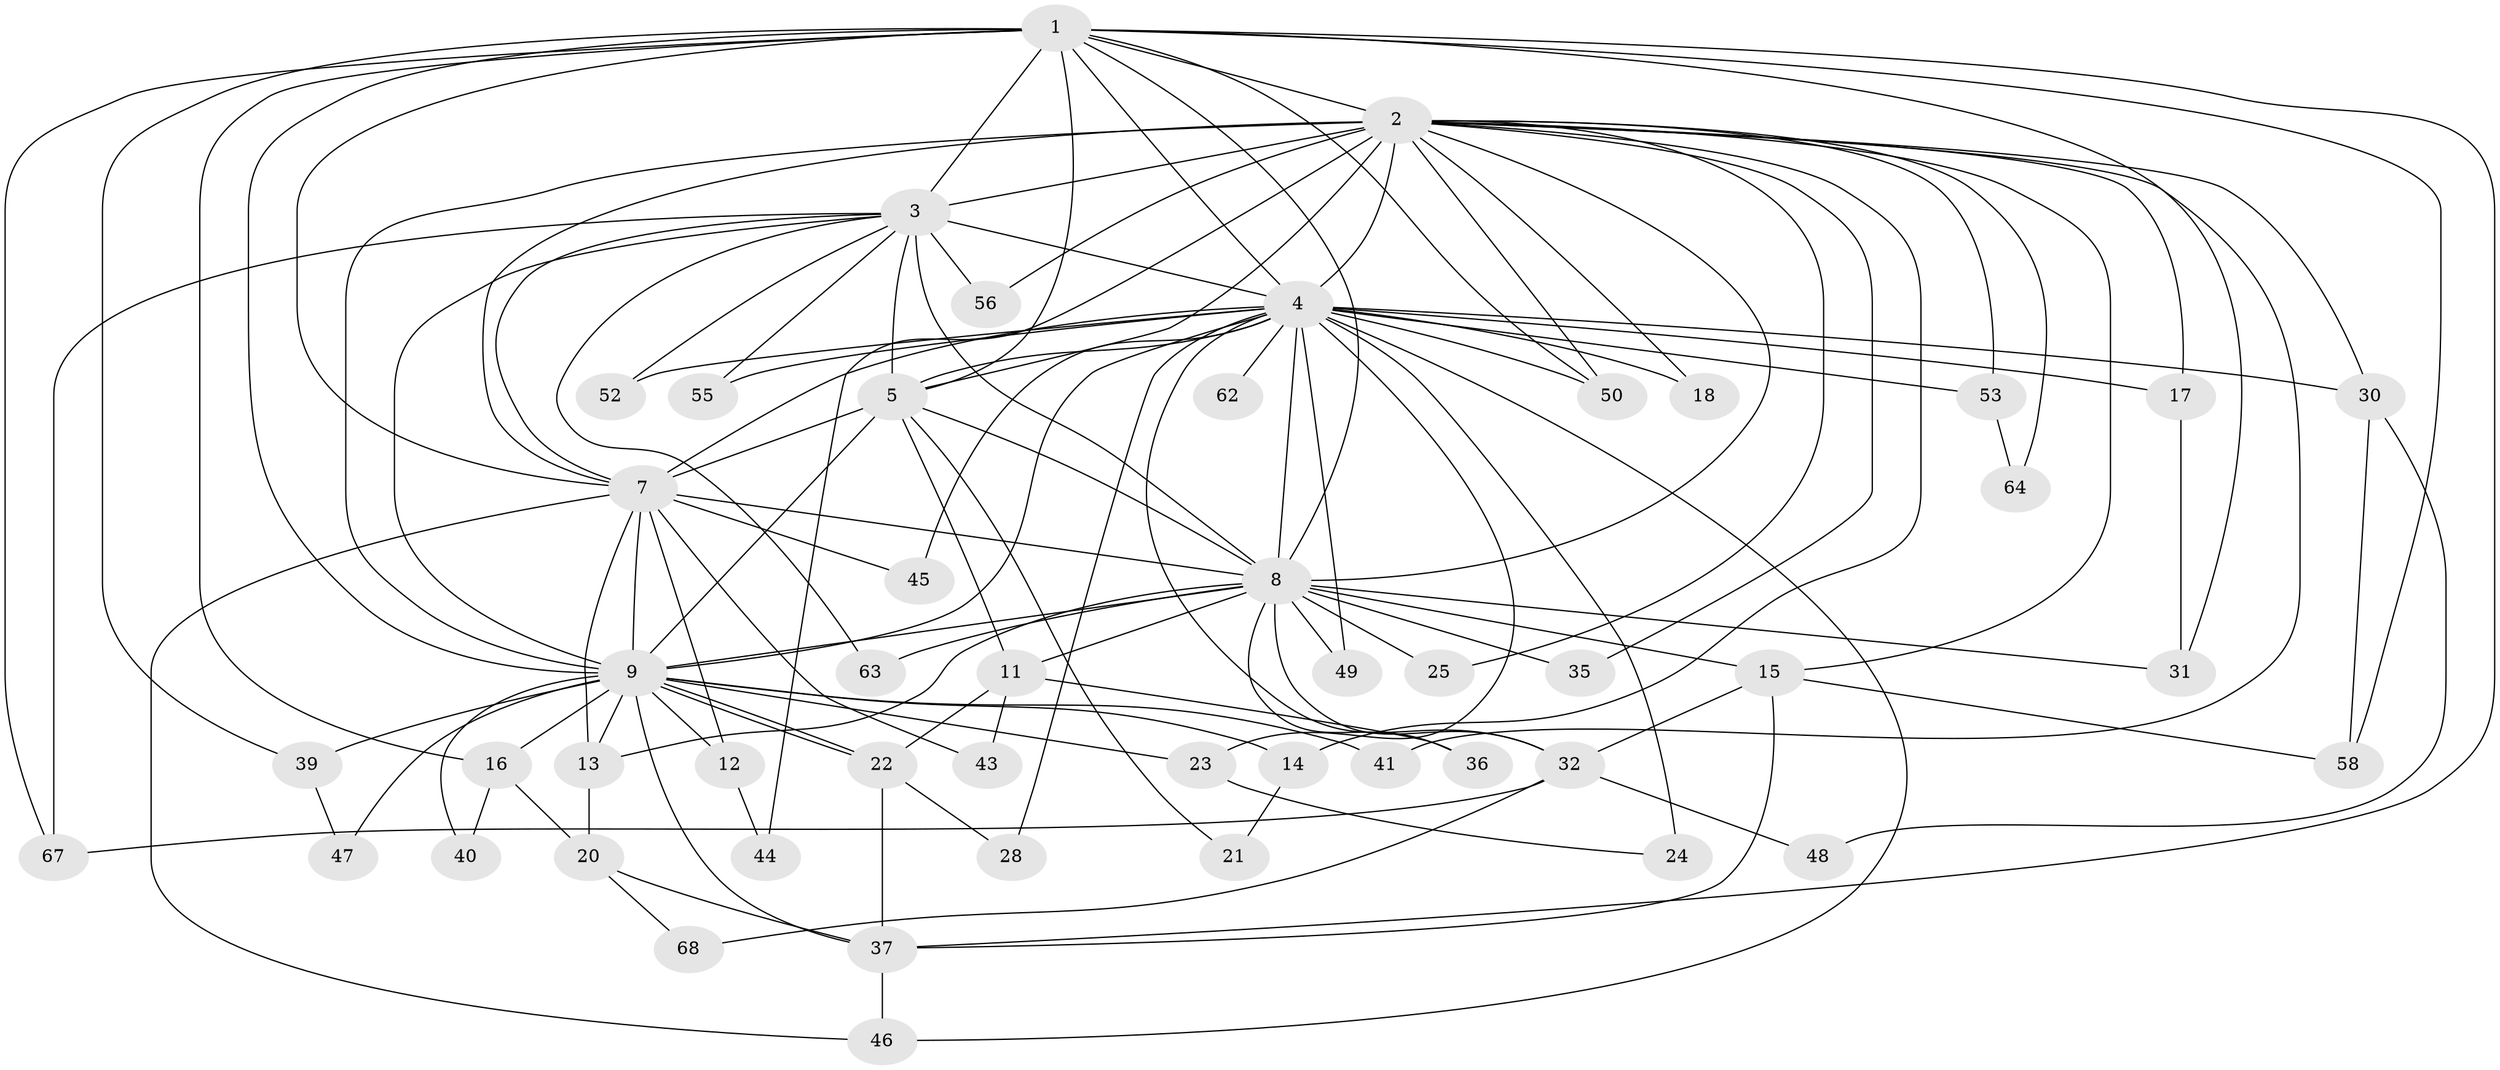 // Generated by graph-tools (version 1.1) at 2025/23/03/03/25 07:23:42]
// undirected, 50 vertices, 122 edges
graph export_dot {
graph [start="1"]
  node [color=gray90,style=filled];
  1 [super="+26"];
  2 [super="+6"];
  3 [super="+34"];
  4 [super="+10"];
  5 [super="+42"];
  7 [super="+29"];
  8 [super="+59"];
  9 [super="+66"];
  11;
  12;
  13 [super="+19"];
  14;
  15 [super="+69"];
  16 [super="+27"];
  17;
  18;
  20 [super="+71"];
  21;
  22 [super="+72"];
  23;
  24 [super="+60"];
  25;
  28;
  30 [super="+65"];
  31 [super="+38"];
  32 [super="+33"];
  35;
  36;
  37 [super="+51"];
  39;
  40;
  41;
  43;
  44;
  45;
  46 [super="+54"];
  47;
  48;
  49;
  50 [super="+57"];
  52;
  53;
  55;
  56;
  58 [super="+61"];
  62;
  63;
  64;
  67 [super="+70"];
  68;
  1 -- 2 [weight=2];
  1 -- 3 [weight=2];
  1 -- 4 [weight=2];
  1 -- 5 [weight=2];
  1 -- 7 [weight=2];
  1 -- 8;
  1 -- 9;
  1 -- 16;
  1 -- 37;
  1 -- 58;
  1 -- 50;
  1 -- 67;
  1 -- 39;
  1 -- 31;
  2 -- 3 [weight=2];
  2 -- 4 [weight=4];
  2 -- 5 [weight=2];
  2 -- 7 [weight=2];
  2 -- 8 [weight=2];
  2 -- 9 [weight=2];
  2 -- 14;
  2 -- 15;
  2 -- 17;
  2 -- 18;
  2 -- 25;
  2 -- 30 [weight=2];
  2 -- 41;
  2 -- 44;
  2 -- 53;
  2 -- 56;
  2 -- 64;
  2 -- 35;
  2 -- 50;
  3 -- 4 [weight=2];
  3 -- 5;
  3 -- 7;
  3 -- 8;
  3 -- 9;
  3 -- 52;
  3 -- 55;
  3 -- 56;
  3 -- 63;
  3 -- 67;
  4 -- 5 [weight=2];
  4 -- 7 [weight=2];
  4 -- 8 [weight=2];
  4 -- 9 [weight=3];
  4 -- 17;
  4 -- 18;
  4 -- 28;
  4 -- 30;
  4 -- 32;
  4 -- 52;
  4 -- 53;
  4 -- 55;
  4 -- 45;
  4 -- 49;
  4 -- 50;
  4 -- 23;
  4 -- 24 [weight=2];
  4 -- 62;
  4 -- 46;
  5 -- 7;
  5 -- 8;
  5 -- 9;
  5 -- 11;
  5 -- 21;
  7 -- 8;
  7 -- 9;
  7 -- 12 [weight=2];
  7 -- 13;
  7 -- 43;
  7 -- 45;
  7 -- 46;
  8 -- 9 [weight=2];
  8 -- 11;
  8 -- 13;
  8 -- 15;
  8 -- 25;
  8 -- 31;
  8 -- 35;
  8 -- 36;
  8 -- 49;
  8 -- 63;
  8 -- 32;
  9 -- 12;
  9 -- 14;
  9 -- 16 [weight=2];
  9 -- 22;
  9 -- 22;
  9 -- 23;
  9 -- 37;
  9 -- 39;
  9 -- 40;
  9 -- 41;
  9 -- 47;
  9 -- 13;
  11 -- 36;
  11 -- 43;
  11 -- 22;
  12 -- 44;
  13 -- 20;
  14 -- 21;
  15 -- 32;
  15 -- 58;
  15 -- 37;
  16 -- 20;
  16 -- 40;
  17 -- 31;
  20 -- 68;
  20 -- 37;
  22 -- 28;
  22 -- 37;
  23 -- 24;
  30 -- 48;
  30 -- 58;
  32 -- 48;
  32 -- 68;
  32 -- 67;
  37 -- 46;
  39 -- 47;
  53 -- 64;
}
